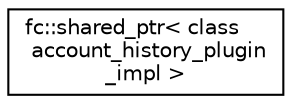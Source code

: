 digraph "Graphical Class Hierarchy"
{
  edge [fontname="Helvetica",fontsize="10",labelfontname="Helvetica",labelfontsize="10"];
  node [fontname="Helvetica",fontsize="10",shape=record];
  rankdir="LR";
  Node0 [label="fc::shared_ptr\< class\l account_history_plugin\l_impl \>",height=0.2,width=0.4,color="black", fillcolor="white", style="filled",URL="$classfc_1_1shared__ptr.html"];
}
